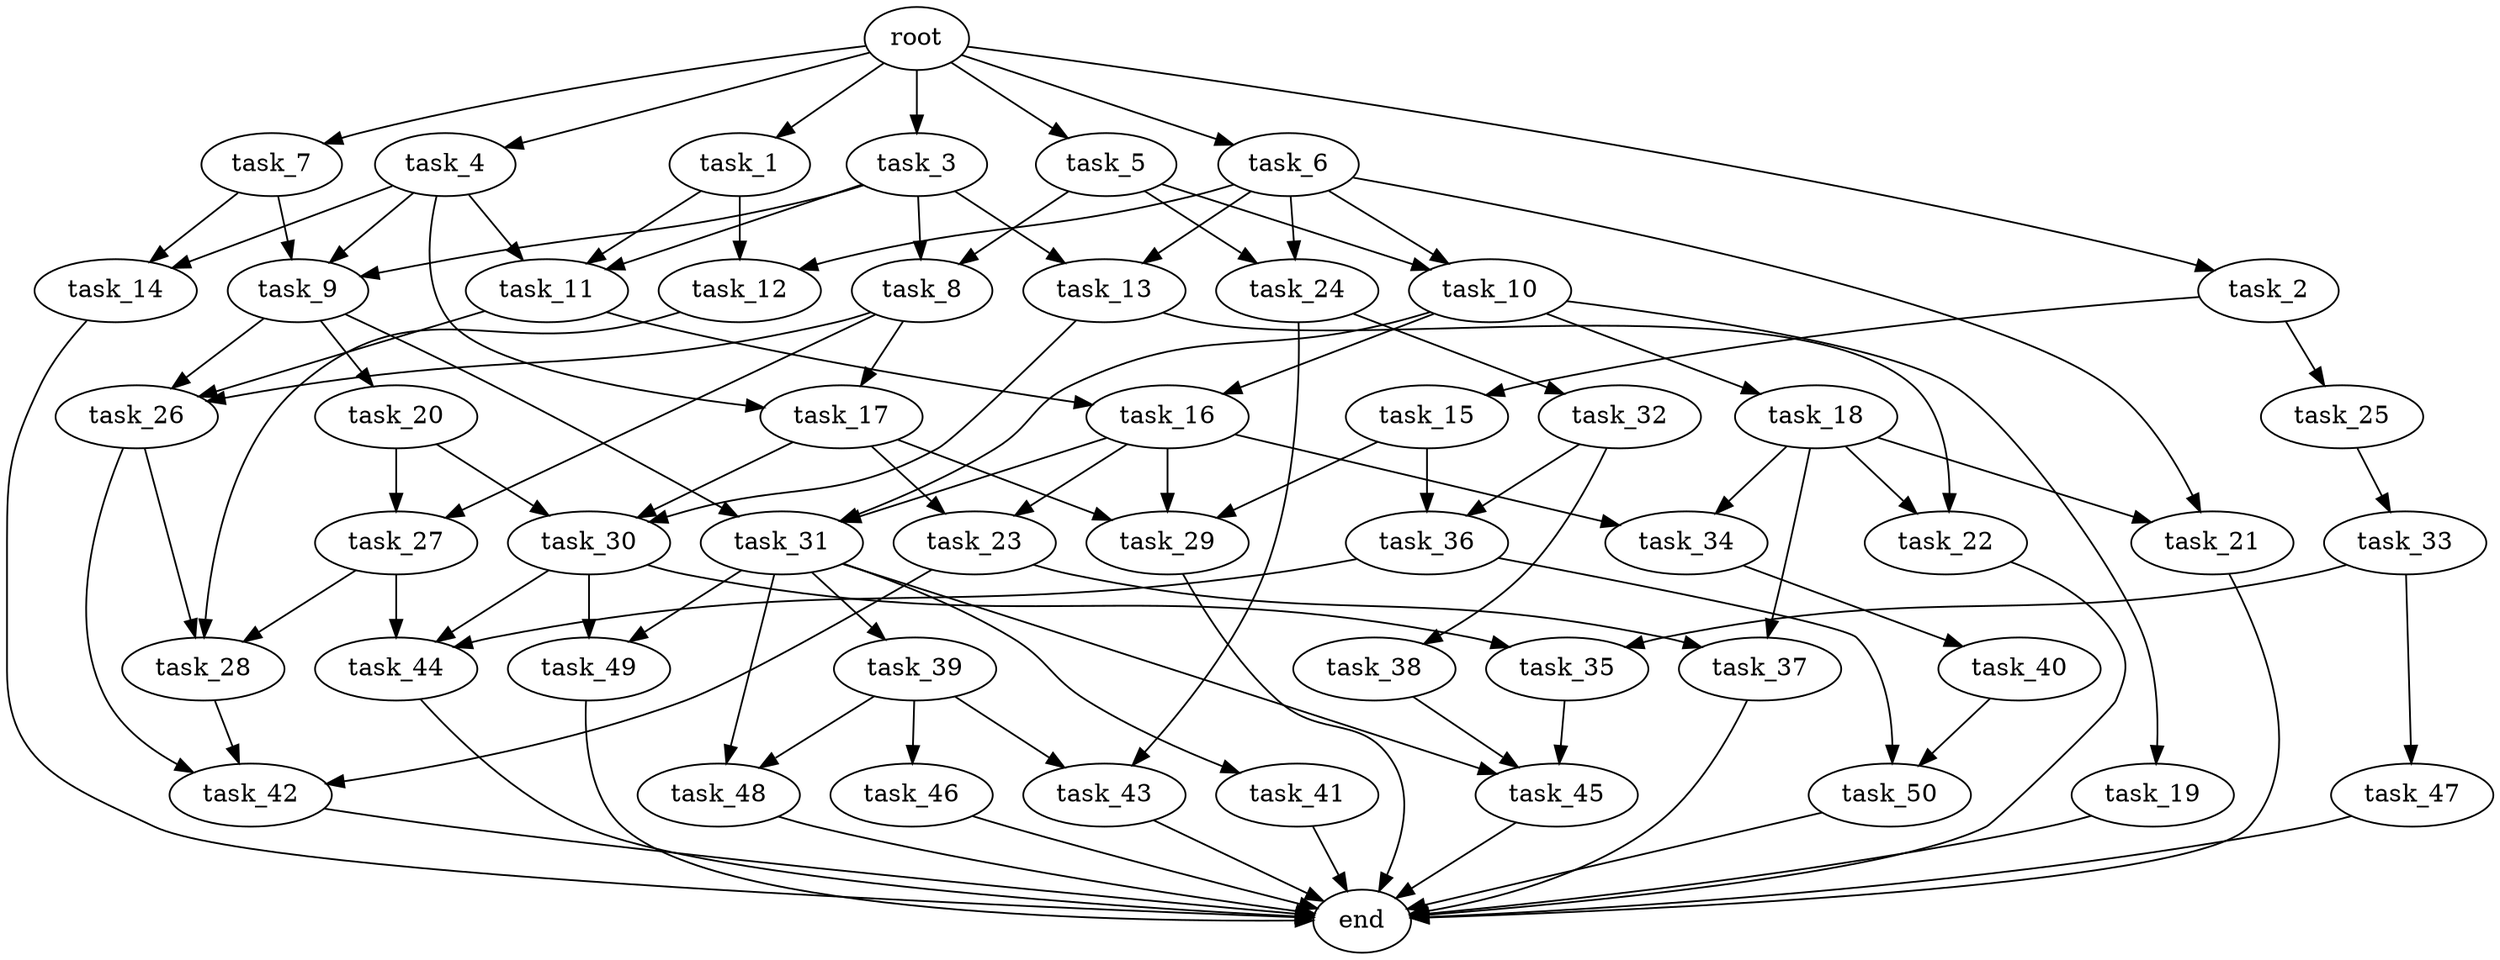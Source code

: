 digraph G {
  root [size="0.000000e+00"];
  task_1 [size="1.271464e+10"];
  task_2 [size="5.810704e+10"];
  task_3 [size="9.279385e+10"];
  task_4 [size="8.587315e+10"];
  task_5 [size="5.034950e+10"];
  task_6 [size="8.652252e+10"];
  task_7 [size="5.372312e+10"];
  task_8 [size="4.808133e+10"];
  task_9 [size="7.901572e+10"];
  task_10 [size="7.625813e+10"];
  task_11 [size="1.337499e+10"];
  task_12 [size="2.615019e+10"];
  task_13 [size="7.904650e+10"];
  task_14 [size="5.987369e+10"];
  task_15 [size="1.976416e+10"];
  task_16 [size="1.119231e+09"];
  task_17 [size="2.994344e+10"];
  task_18 [size="7.792697e+10"];
  task_19 [size="6.438826e+10"];
  task_20 [size="9.983002e+10"];
  task_21 [size="4.309456e+10"];
  task_22 [size="1.661831e+10"];
  task_23 [size="7.605141e+10"];
  task_24 [size="9.001439e+10"];
  task_25 [size="4.009466e+10"];
  task_26 [size="9.666257e+10"];
  task_27 [size="3.255830e+09"];
  task_28 [size="2.732368e+10"];
  task_29 [size="3.523793e+10"];
  task_30 [size="2.316899e+10"];
  task_31 [size="1.817856e+10"];
  task_32 [size="2.524493e+10"];
  task_33 [size="9.141544e+10"];
  task_34 [size="2.056634e+10"];
  task_35 [size="3.401177e+10"];
  task_36 [size="8.113913e+10"];
  task_37 [size="2.771896e+10"];
  task_38 [size="8.782936e+10"];
  task_39 [size="5.624654e+10"];
  task_40 [size="1.125539e+10"];
  task_41 [size="5.209027e+10"];
  task_42 [size="3.093560e+10"];
  task_43 [size="8.602276e+10"];
  task_44 [size="4.330537e+10"];
  task_45 [size="9.816818e+09"];
  task_46 [size="9.668748e+10"];
  task_47 [size="1.813975e+10"];
  task_48 [size="2.918637e+09"];
  task_49 [size="3.888597e+10"];
  task_50 [size="2.351155e+10"];
  end [size="0.000000e+00"];

  root -> task_1 [size="1.000000e-12"];
  root -> task_2 [size="1.000000e-12"];
  root -> task_3 [size="1.000000e-12"];
  root -> task_4 [size="1.000000e-12"];
  root -> task_5 [size="1.000000e-12"];
  root -> task_6 [size="1.000000e-12"];
  root -> task_7 [size="1.000000e-12"];
  task_1 -> task_11 [size="4.458331e+07"];
  task_1 -> task_12 [size="1.307509e+08"];
  task_2 -> task_15 [size="1.976416e+08"];
  task_2 -> task_25 [size="4.009466e+08"];
  task_3 -> task_8 [size="2.404066e+08"];
  task_3 -> task_9 [size="2.633857e+08"];
  task_3 -> task_11 [size="4.458331e+07"];
  task_3 -> task_13 [size="3.952325e+08"];
  task_4 -> task_9 [size="2.633857e+08"];
  task_4 -> task_11 [size="4.458331e+07"];
  task_4 -> task_14 [size="2.993684e+08"];
  task_4 -> task_17 [size="1.497172e+08"];
  task_5 -> task_8 [size="2.404066e+08"];
  task_5 -> task_10 [size="3.812907e+08"];
  task_5 -> task_24 [size="4.500720e+08"];
  task_6 -> task_10 [size="3.812907e+08"];
  task_6 -> task_12 [size="1.307509e+08"];
  task_6 -> task_13 [size="3.952325e+08"];
  task_6 -> task_21 [size="2.154728e+08"];
  task_6 -> task_24 [size="4.500720e+08"];
  task_7 -> task_9 [size="2.633857e+08"];
  task_7 -> task_14 [size="2.993684e+08"];
  task_8 -> task_17 [size="1.497172e+08"];
  task_8 -> task_26 [size="3.222086e+08"];
  task_8 -> task_27 [size="1.627915e+07"];
  task_9 -> task_20 [size="9.983002e+08"];
  task_9 -> task_26 [size="3.222086e+08"];
  task_9 -> task_31 [size="6.059520e+07"];
  task_10 -> task_16 [size="5.596153e+06"];
  task_10 -> task_18 [size="7.792697e+08"];
  task_10 -> task_19 [size="6.438826e+08"];
  task_10 -> task_31 [size="6.059520e+07"];
  task_11 -> task_16 [size="5.596153e+06"];
  task_11 -> task_26 [size="3.222086e+08"];
  task_12 -> task_28 [size="9.107894e+07"];
  task_13 -> task_22 [size="8.309157e+07"];
  task_13 -> task_30 [size="7.722997e+07"];
  task_14 -> end [size="1.000000e-12"];
  task_15 -> task_29 [size="1.174598e+08"];
  task_15 -> task_36 [size="4.056957e+08"];
  task_16 -> task_23 [size="3.802571e+08"];
  task_16 -> task_29 [size="1.174598e+08"];
  task_16 -> task_31 [size="6.059520e+07"];
  task_16 -> task_34 [size="1.028317e+08"];
  task_17 -> task_23 [size="3.802571e+08"];
  task_17 -> task_29 [size="1.174598e+08"];
  task_17 -> task_30 [size="7.722997e+07"];
  task_18 -> task_21 [size="2.154728e+08"];
  task_18 -> task_22 [size="8.309157e+07"];
  task_18 -> task_34 [size="1.028317e+08"];
  task_18 -> task_37 [size="1.385948e+08"];
  task_19 -> end [size="1.000000e-12"];
  task_20 -> task_27 [size="1.627915e+07"];
  task_20 -> task_30 [size="7.722997e+07"];
  task_21 -> end [size="1.000000e-12"];
  task_22 -> end [size="1.000000e-12"];
  task_23 -> task_37 [size="1.385948e+08"];
  task_23 -> task_42 [size="1.031187e+08"];
  task_24 -> task_32 [size="2.524493e+08"];
  task_24 -> task_43 [size="4.301138e+08"];
  task_25 -> task_33 [size="9.141544e+08"];
  task_26 -> task_28 [size="9.107894e+07"];
  task_26 -> task_42 [size="1.031187e+08"];
  task_27 -> task_28 [size="9.107894e+07"];
  task_27 -> task_44 [size="1.443512e+08"];
  task_28 -> task_42 [size="1.031187e+08"];
  task_29 -> end [size="1.000000e-12"];
  task_30 -> task_35 [size="1.700589e+08"];
  task_30 -> task_44 [size="1.443512e+08"];
  task_30 -> task_49 [size="1.944299e+08"];
  task_31 -> task_39 [size="5.624654e+08"];
  task_31 -> task_41 [size="5.209027e+08"];
  task_31 -> task_45 [size="3.272273e+07"];
  task_31 -> task_48 [size="1.459318e+07"];
  task_31 -> task_49 [size="1.944299e+08"];
  task_32 -> task_36 [size="4.056957e+08"];
  task_32 -> task_38 [size="8.782936e+08"];
  task_33 -> task_35 [size="1.700589e+08"];
  task_33 -> task_47 [size="1.813975e+08"];
  task_34 -> task_40 [size="1.125539e+08"];
  task_35 -> task_45 [size="3.272273e+07"];
  task_36 -> task_44 [size="1.443512e+08"];
  task_36 -> task_50 [size="1.175577e+08"];
  task_37 -> end [size="1.000000e-12"];
  task_38 -> task_45 [size="3.272273e+07"];
  task_39 -> task_43 [size="4.301138e+08"];
  task_39 -> task_46 [size="9.668748e+08"];
  task_39 -> task_48 [size="1.459318e+07"];
  task_40 -> task_50 [size="1.175577e+08"];
  task_41 -> end [size="1.000000e-12"];
  task_42 -> end [size="1.000000e-12"];
  task_43 -> end [size="1.000000e-12"];
  task_44 -> end [size="1.000000e-12"];
  task_45 -> end [size="1.000000e-12"];
  task_46 -> end [size="1.000000e-12"];
  task_47 -> end [size="1.000000e-12"];
  task_48 -> end [size="1.000000e-12"];
  task_49 -> end [size="1.000000e-12"];
  task_50 -> end [size="1.000000e-12"];
}
